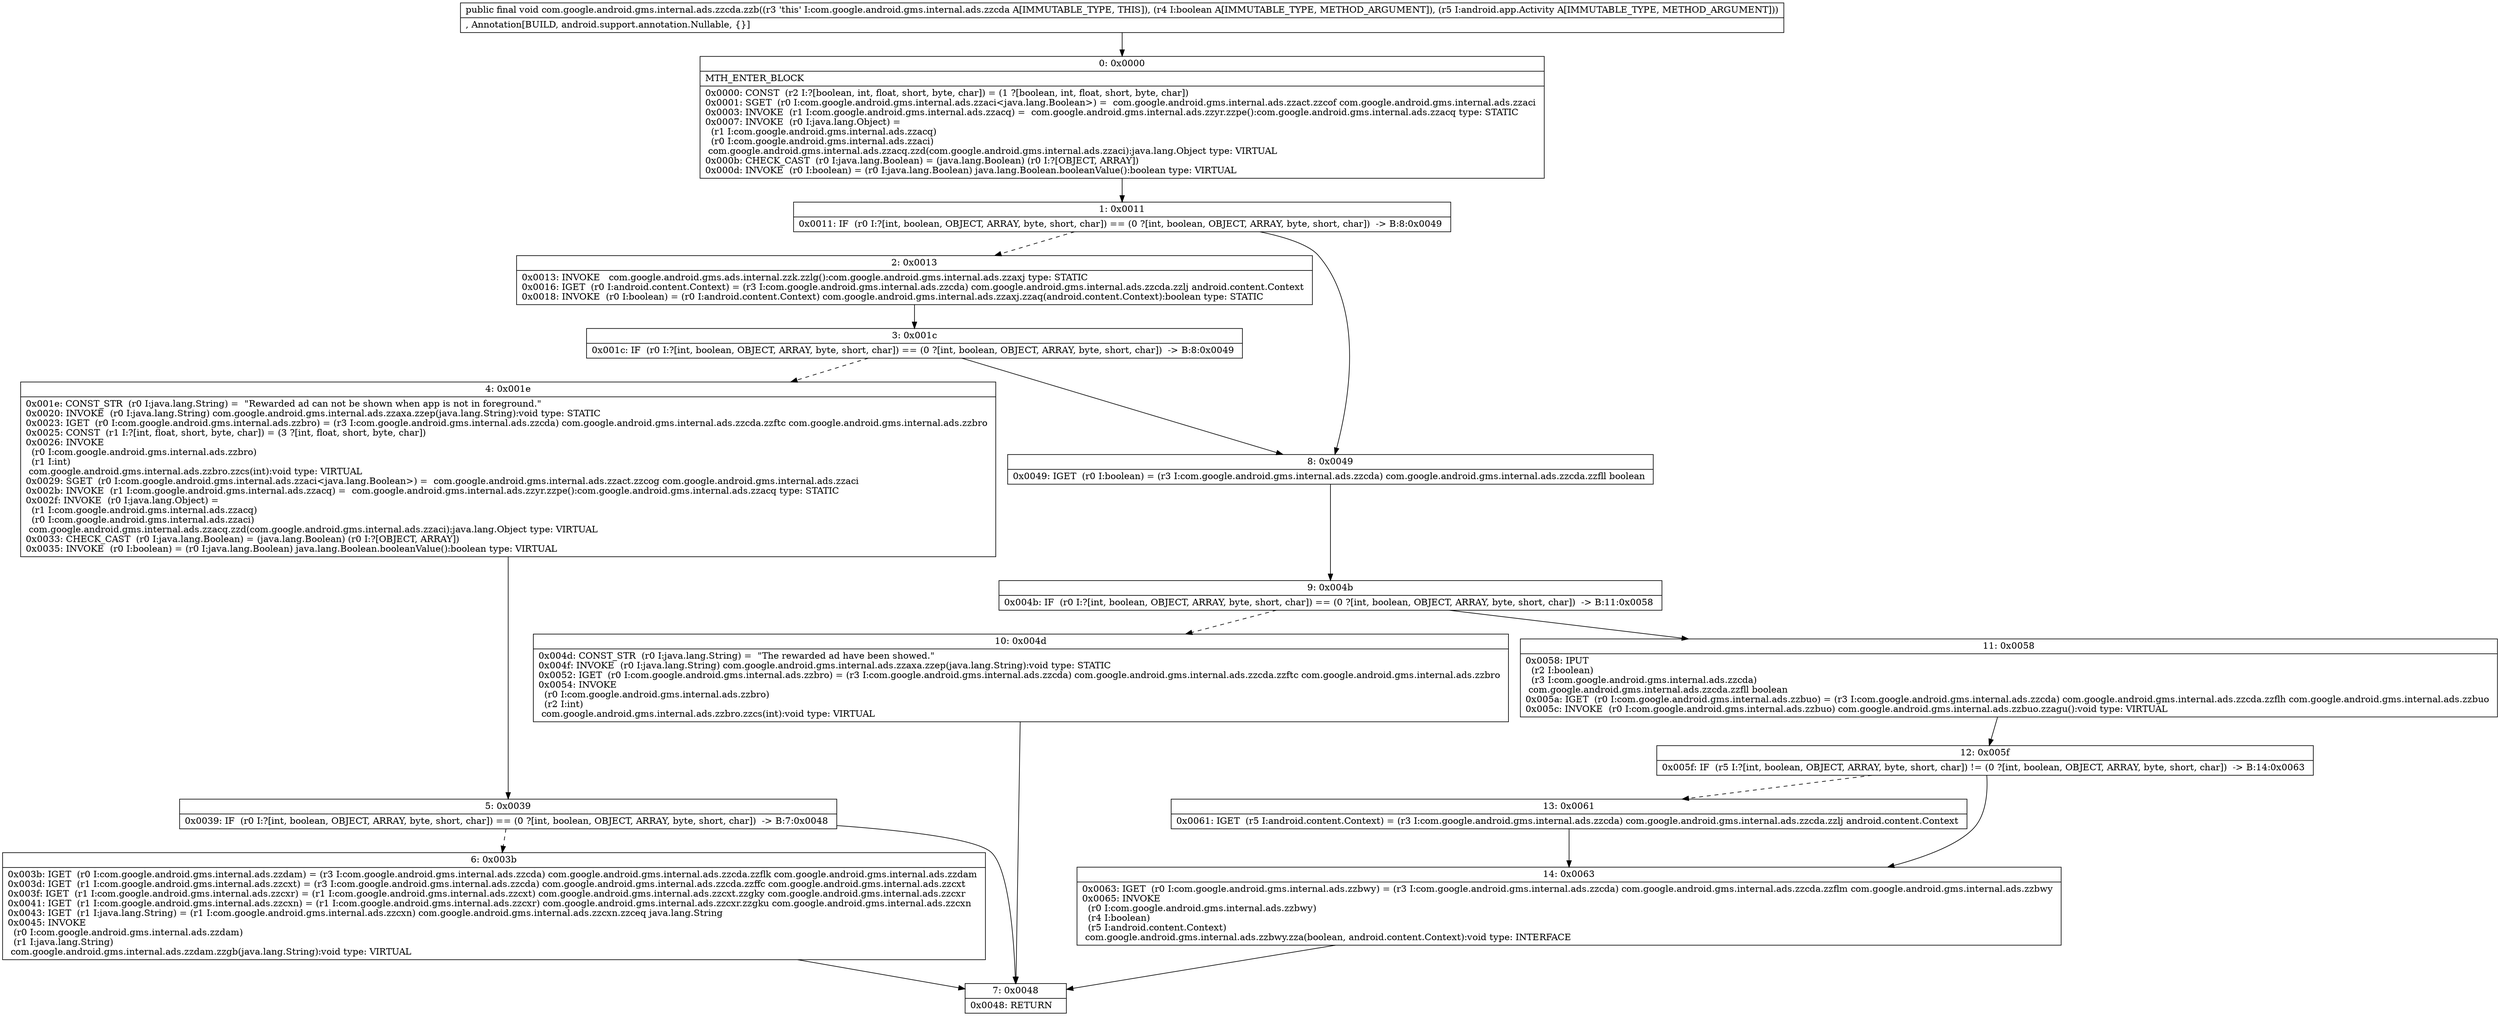 digraph "CFG forcom.google.android.gms.internal.ads.zzcda.zzb(ZLandroid\/app\/Activity;)V" {
Node_0 [shape=record,label="{0\:\ 0x0000|MTH_ENTER_BLOCK\l|0x0000: CONST  (r2 I:?[boolean, int, float, short, byte, char]) = (1 ?[boolean, int, float, short, byte, char]) \l0x0001: SGET  (r0 I:com.google.android.gms.internal.ads.zzaci\<java.lang.Boolean\>) =  com.google.android.gms.internal.ads.zzact.zzcof com.google.android.gms.internal.ads.zzaci \l0x0003: INVOKE  (r1 I:com.google.android.gms.internal.ads.zzacq) =  com.google.android.gms.internal.ads.zzyr.zzpe():com.google.android.gms.internal.ads.zzacq type: STATIC \l0x0007: INVOKE  (r0 I:java.lang.Object) = \l  (r1 I:com.google.android.gms.internal.ads.zzacq)\l  (r0 I:com.google.android.gms.internal.ads.zzaci)\l com.google.android.gms.internal.ads.zzacq.zzd(com.google.android.gms.internal.ads.zzaci):java.lang.Object type: VIRTUAL \l0x000b: CHECK_CAST  (r0 I:java.lang.Boolean) = (java.lang.Boolean) (r0 I:?[OBJECT, ARRAY]) \l0x000d: INVOKE  (r0 I:boolean) = (r0 I:java.lang.Boolean) java.lang.Boolean.booleanValue():boolean type: VIRTUAL \l}"];
Node_1 [shape=record,label="{1\:\ 0x0011|0x0011: IF  (r0 I:?[int, boolean, OBJECT, ARRAY, byte, short, char]) == (0 ?[int, boolean, OBJECT, ARRAY, byte, short, char])  \-\> B:8:0x0049 \l}"];
Node_2 [shape=record,label="{2\:\ 0x0013|0x0013: INVOKE   com.google.android.gms.ads.internal.zzk.zzlg():com.google.android.gms.internal.ads.zzaxj type: STATIC \l0x0016: IGET  (r0 I:android.content.Context) = (r3 I:com.google.android.gms.internal.ads.zzcda) com.google.android.gms.internal.ads.zzcda.zzlj android.content.Context \l0x0018: INVOKE  (r0 I:boolean) = (r0 I:android.content.Context) com.google.android.gms.internal.ads.zzaxj.zzaq(android.content.Context):boolean type: STATIC \l}"];
Node_3 [shape=record,label="{3\:\ 0x001c|0x001c: IF  (r0 I:?[int, boolean, OBJECT, ARRAY, byte, short, char]) == (0 ?[int, boolean, OBJECT, ARRAY, byte, short, char])  \-\> B:8:0x0049 \l}"];
Node_4 [shape=record,label="{4\:\ 0x001e|0x001e: CONST_STR  (r0 I:java.lang.String) =  \"Rewarded ad can not be shown when app is not in foreground.\" \l0x0020: INVOKE  (r0 I:java.lang.String) com.google.android.gms.internal.ads.zzaxa.zzep(java.lang.String):void type: STATIC \l0x0023: IGET  (r0 I:com.google.android.gms.internal.ads.zzbro) = (r3 I:com.google.android.gms.internal.ads.zzcda) com.google.android.gms.internal.ads.zzcda.zzftc com.google.android.gms.internal.ads.zzbro \l0x0025: CONST  (r1 I:?[int, float, short, byte, char]) = (3 ?[int, float, short, byte, char]) \l0x0026: INVOKE  \l  (r0 I:com.google.android.gms.internal.ads.zzbro)\l  (r1 I:int)\l com.google.android.gms.internal.ads.zzbro.zzcs(int):void type: VIRTUAL \l0x0029: SGET  (r0 I:com.google.android.gms.internal.ads.zzaci\<java.lang.Boolean\>) =  com.google.android.gms.internal.ads.zzact.zzcog com.google.android.gms.internal.ads.zzaci \l0x002b: INVOKE  (r1 I:com.google.android.gms.internal.ads.zzacq) =  com.google.android.gms.internal.ads.zzyr.zzpe():com.google.android.gms.internal.ads.zzacq type: STATIC \l0x002f: INVOKE  (r0 I:java.lang.Object) = \l  (r1 I:com.google.android.gms.internal.ads.zzacq)\l  (r0 I:com.google.android.gms.internal.ads.zzaci)\l com.google.android.gms.internal.ads.zzacq.zzd(com.google.android.gms.internal.ads.zzaci):java.lang.Object type: VIRTUAL \l0x0033: CHECK_CAST  (r0 I:java.lang.Boolean) = (java.lang.Boolean) (r0 I:?[OBJECT, ARRAY]) \l0x0035: INVOKE  (r0 I:boolean) = (r0 I:java.lang.Boolean) java.lang.Boolean.booleanValue():boolean type: VIRTUAL \l}"];
Node_5 [shape=record,label="{5\:\ 0x0039|0x0039: IF  (r0 I:?[int, boolean, OBJECT, ARRAY, byte, short, char]) == (0 ?[int, boolean, OBJECT, ARRAY, byte, short, char])  \-\> B:7:0x0048 \l}"];
Node_6 [shape=record,label="{6\:\ 0x003b|0x003b: IGET  (r0 I:com.google.android.gms.internal.ads.zzdam) = (r3 I:com.google.android.gms.internal.ads.zzcda) com.google.android.gms.internal.ads.zzcda.zzflk com.google.android.gms.internal.ads.zzdam \l0x003d: IGET  (r1 I:com.google.android.gms.internal.ads.zzcxt) = (r3 I:com.google.android.gms.internal.ads.zzcda) com.google.android.gms.internal.ads.zzcda.zzffc com.google.android.gms.internal.ads.zzcxt \l0x003f: IGET  (r1 I:com.google.android.gms.internal.ads.zzcxr) = (r1 I:com.google.android.gms.internal.ads.zzcxt) com.google.android.gms.internal.ads.zzcxt.zzgky com.google.android.gms.internal.ads.zzcxr \l0x0041: IGET  (r1 I:com.google.android.gms.internal.ads.zzcxn) = (r1 I:com.google.android.gms.internal.ads.zzcxr) com.google.android.gms.internal.ads.zzcxr.zzgku com.google.android.gms.internal.ads.zzcxn \l0x0043: IGET  (r1 I:java.lang.String) = (r1 I:com.google.android.gms.internal.ads.zzcxn) com.google.android.gms.internal.ads.zzcxn.zzceq java.lang.String \l0x0045: INVOKE  \l  (r0 I:com.google.android.gms.internal.ads.zzdam)\l  (r1 I:java.lang.String)\l com.google.android.gms.internal.ads.zzdam.zzgb(java.lang.String):void type: VIRTUAL \l}"];
Node_7 [shape=record,label="{7\:\ 0x0048|0x0048: RETURN   \l}"];
Node_8 [shape=record,label="{8\:\ 0x0049|0x0049: IGET  (r0 I:boolean) = (r3 I:com.google.android.gms.internal.ads.zzcda) com.google.android.gms.internal.ads.zzcda.zzfll boolean \l}"];
Node_9 [shape=record,label="{9\:\ 0x004b|0x004b: IF  (r0 I:?[int, boolean, OBJECT, ARRAY, byte, short, char]) == (0 ?[int, boolean, OBJECT, ARRAY, byte, short, char])  \-\> B:11:0x0058 \l}"];
Node_10 [shape=record,label="{10\:\ 0x004d|0x004d: CONST_STR  (r0 I:java.lang.String) =  \"The rewarded ad have been showed.\" \l0x004f: INVOKE  (r0 I:java.lang.String) com.google.android.gms.internal.ads.zzaxa.zzep(java.lang.String):void type: STATIC \l0x0052: IGET  (r0 I:com.google.android.gms.internal.ads.zzbro) = (r3 I:com.google.android.gms.internal.ads.zzcda) com.google.android.gms.internal.ads.zzcda.zzftc com.google.android.gms.internal.ads.zzbro \l0x0054: INVOKE  \l  (r0 I:com.google.android.gms.internal.ads.zzbro)\l  (r2 I:int)\l com.google.android.gms.internal.ads.zzbro.zzcs(int):void type: VIRTUAL \l}"];
Node_11 [shape=record,label="{11\:\ 0x0058|0x0058: IPUT  \l  (r2 I:boolean)\l  (r3 I:com.google.android.gms.internal.ads.zzcda)\l com.google.android.gms.internal.ads.zzcda.zzfll boolean \l0x005a: IGET  (r0 I:com.google.android.gms.internal.ads.zzbuo) = (r3 I:com.google.android.gms.internal.ads.zzcda) com.google.android.gms.internal.ads.zzcda.zzflh com.google.android.gms.internal.ads.zzbuo \l0x005c: INVOKE  (r0 I:com.google.android.gms.internal.ads.zzbuo) com.google.android.gms.internal.ads.zzbuo.zzagu():void type: VIRTUAL \l}"];
Node_12 [shape=record,label="{12\:\ 0x005f|0x005f: IF  (r5 I:?[int, boolean, OBJECT, ARRAY, byte, short, char]) != (0 ?[int, boolean, OBJECT, ARRAY, byte, short, char])  \-\> B:14:0x0063 \l}"];
Node_13 [shape=record,label="{13\:\ 0x0061|0x0061: IGET  (r5 I:android.content.Context) = (r3 I:com.google.android.gms.internal.ads.zzcda) com.google.android.gms.internal.ads.zzcda.zzlj android.content.Context \l}"];
Node_14 [shape=record,label="{14\:\ 0x0063|0x0063: IGET  (r0 I:com.google.android.gms.internal.ads.zzbwy) = (r3 I:com.google.android.gms.internal.ads.zzcda) com.google.android.gms.internal.ads.zzcda.zzflm com.google.android.gms.internal.ads.zzbwy \l0x0065: INVOKE  \l  (r0 I:com.google.android.gms.internal.ads.zzbwy)\l  (r4 I:boolean)\l  (r5 I:android.content.Context)\l com.google.android.gms.internal.ads.zzbwy.zza(boolean, android.content.Context):void type: INTERFACE \l}"];
MethodNode[shape=record,label="{public final void com.google.android.gms.internal.ads.zzcda.zzb((r3 'this' I:com.google.android.gms.internal.ads.zzcda A[IMMUTABLE_TYPE, THIS]), (r4 I:boolean A[IMMUTABLE_TYPE, METHOD_ARGUMENT]), (r5 I:android.app.Activity A[IMMUTABLE_TYPE, METHOD_ARGUMENT]))  | , Annotation[BUILD, android.support.annotation.Nullable, \{\}]\l}"];
MethodNode -> Node_0;
Node_0 -> Node_1;
Node_1 -> Node_2[style=dashed];
Node_1 -> Node_8;
Node_2 -> Node_3;
Node_3 -> Node_4[style=dashed];
Node_3 -> Node_8;
Node_4 -> Node_5;
Node_5 -> Node_6[style=dashed];
Node_5 -> Node_7;
Node_6 -> Node_7;
Node_8 -> Node_9;
Node_9 -> Node_10[style=dashed];
Node_9 -> Node_11;
Node_10 -> Node_7;
Node_11 -> Node_12;
Node_12 -> Node_13[style=dashed];
Node_12 -> Node_14;
Node_13 -> Node_14;
Node_14 -> Node_7;
}

